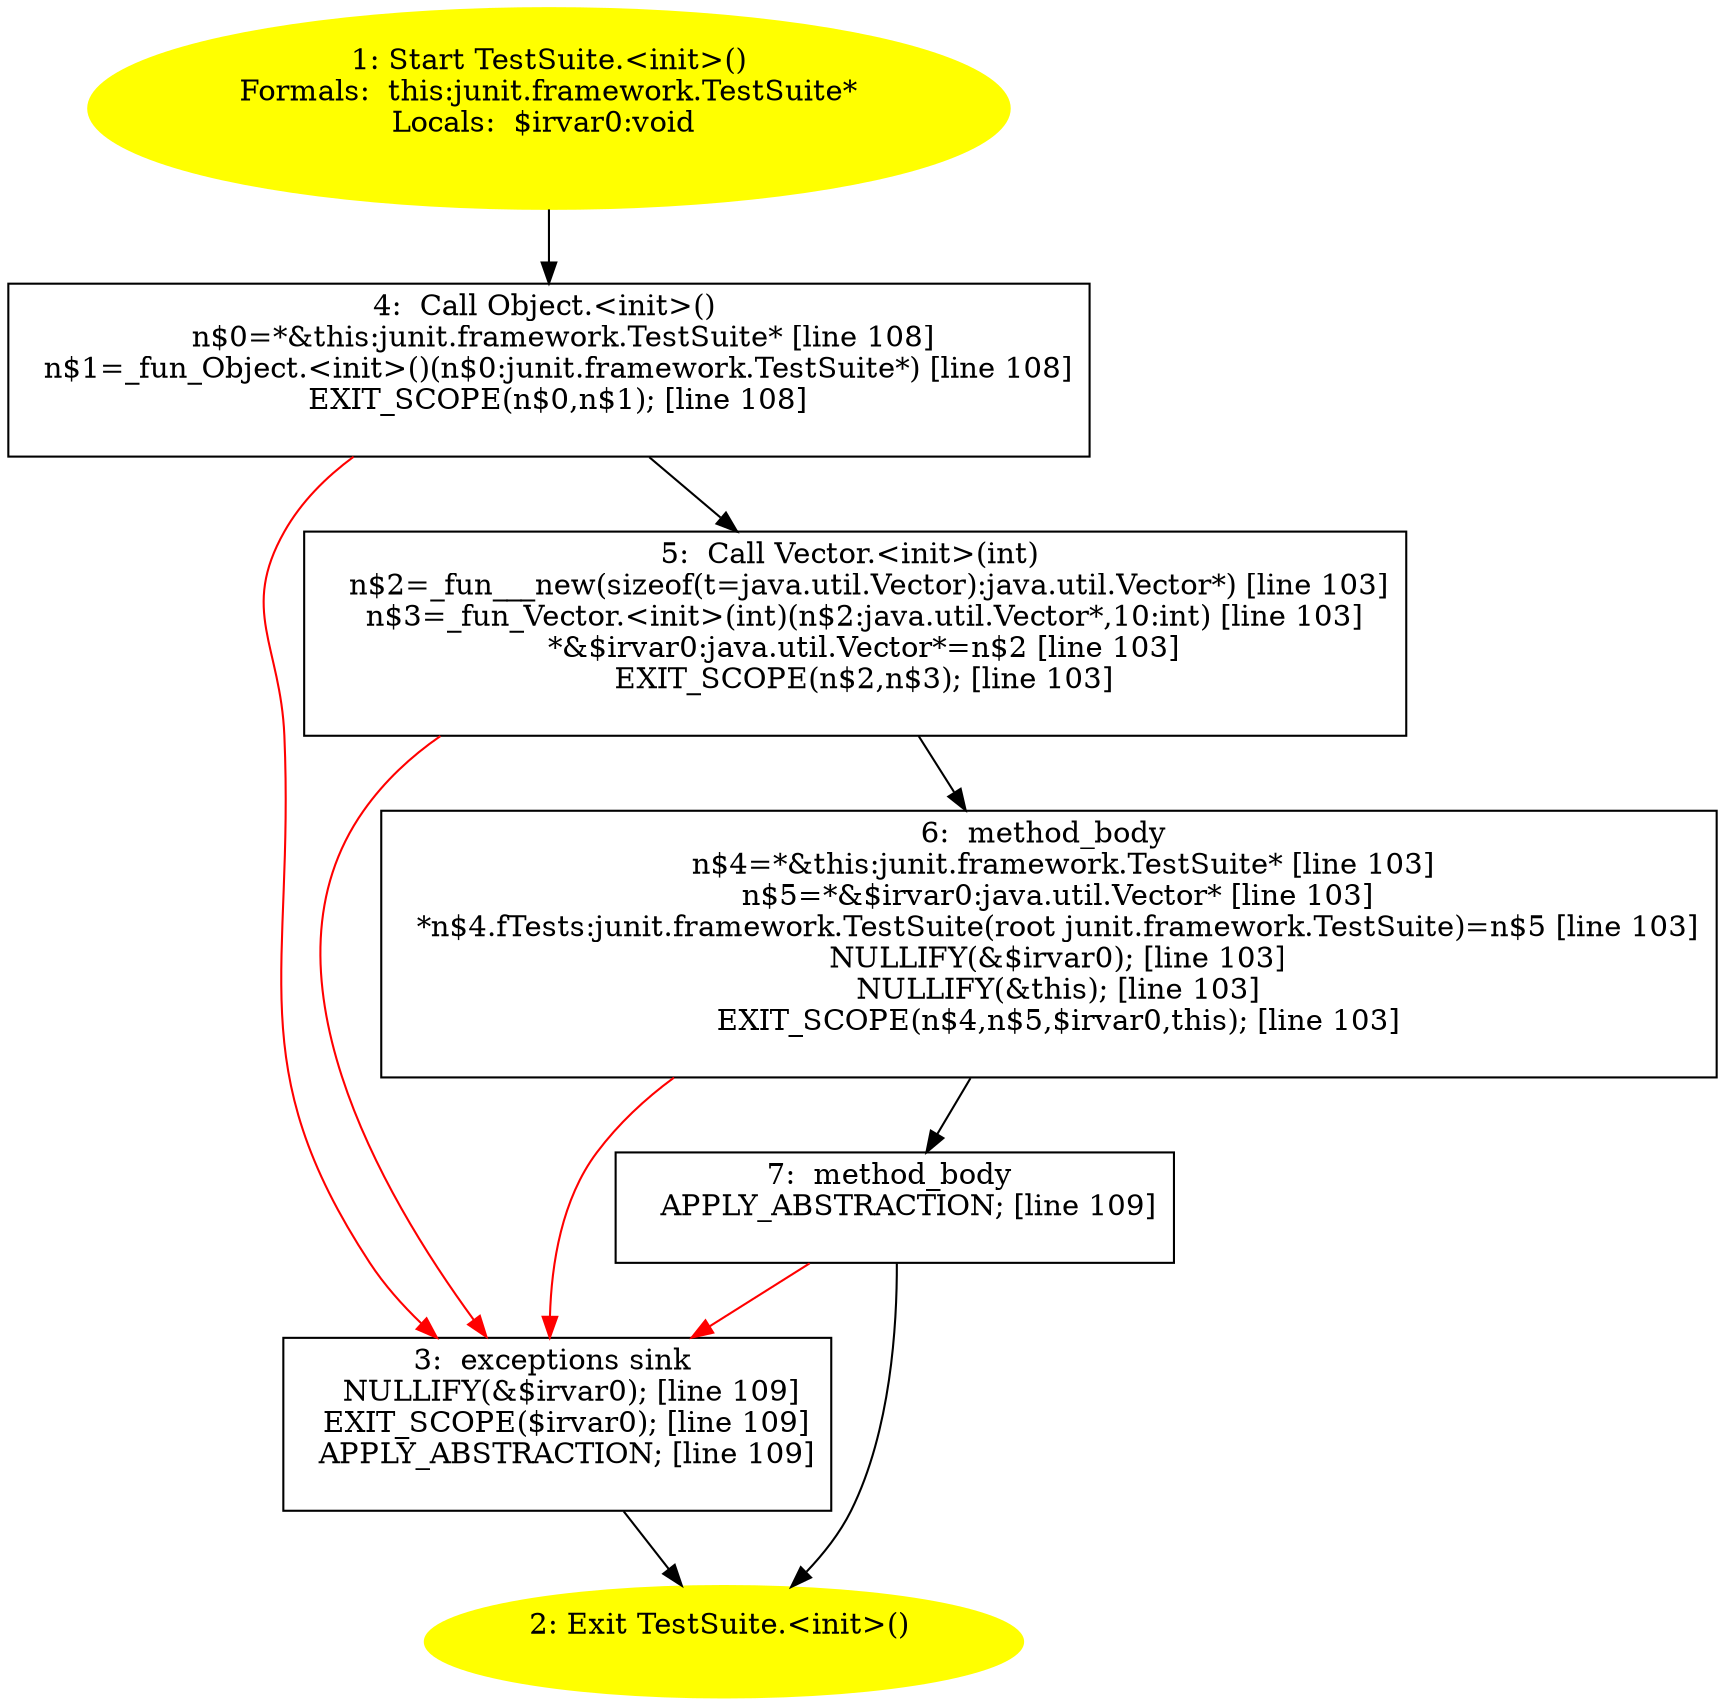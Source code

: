 /* @generated */
digraph cfg {
"junit.framework.TestSuite.<init>().d81b994ae781a482ceca9c60d951971e_1" [label="1: Start TestSuite.<init>()\nFormals:  this:junit.framework.TestSuite*\nLocals:  $irvar0:void \n  " color=yellow style=filled]
	

	 "junit.framework.TestSuite.<init>().d81b994ae781a482ceca9c60d951971e_1" -> "junit.framework.TestSuite.<init>().d81b994ae781a482ceca9c60d951971e_4" ;
"junit.framework.TestSuite.<init>().d81b994ae781a482ceca9c60d951971e_2" [label="2: Exit TestSuite.<init>() \n  " color=yellow style=filled]
	

"junit.framework.TestSuite.<init>().d81b994ae781a482ceca9c60d951971e_3" [label="3:  exceptions sink \n   NULLIFY(&$irvar0); [line 109]\n  EXIT_SCOPE($irvar0); [line 109]\n  APPLY_ABSTRACTION; [line 109]\n " shape="box"]
	

	 "junit.framework.TestSuite.<init>().d81b994ae781a482ceca9c60d951971e_3" -> "junit.framework.TestSuite.<init>().d81b994ae781a482ceca9c60d951971e_2" ;
"junit.framework.TestSuite.<init>().d81b994ae781a482ceca9c60d951971e_4" [label="4:  Call Object.<init>() \n   n$0=*&this:junit.framework.TestSuite* [line 108]\n  n$1=_fun_Object.<init>()(n$0:junit.framework.TestSuite*) [line 108]\n  EXIT_SCOPE(n$0,n$1); [line 108]\n " shape="box"]
	

	 "junit.framework.TestSuite.<init>().d81b994ae781a482ceca9c60d951971e_4" -> "junit.framework.TestSuite.<init>().d81b994ae781a482ceca9c60d951971e_5" ;
	 "junit.framework.TestSuite.<init>().d81b994ae781a482ceca9c60d951971e_4" -> "junit.framework.TestSuite.<init>().d81b994ae781a482ceca9c60d951971e_3" [color="red" ];
"junit.framework.TestSuite.<init>().d81b994ae781a482ceca9c60d951971e_5" [label="5:  Call Vector.<init>(int) \n   n$2=_fun___new(sizeof(t=java.util.Vector):java.util.Vector*) [line 103]\n  n$3=_fun_Vector.<init>(int)(n$2:java.util.Vector*,10:int) [line 103]\n  *&$irvar0:java.util.Vector*=n$2 [line 103]\n  EXIT_SCOPE(n$2,n$3); [line 103]\n " shape="box"]
	

	 "junit.framework.TestSuite.<init>().d81b994ae781a482ceca9c60d951971e_5" -> "junit.framework.TestSuite.<init>().d81b994ae781a482ceca9c60d951971e_6" ;
	 "junit.framework.TestSuite.<init>().d81b994ae781a482ceca9c60d951971e_5" -> "junit.framework.TestSuite.<init>().d81b994ae781a482ceca9c60d951971e_3" [color="red" ];
"junit.framework.TestSuite.<init>().d81b994ae781a482ceca9c60d951971e_6" [label="6:  method_body \n   n$4=*&this:junit.framework.TestSuite* [line 103]\n  n$5=*&$irvar0:java.util.Vector* [line 103]\n  *n$4.fTests:junit.framework.TestSuite(root junit.framework.TestSuite)=n$5 [line 103]\n  NULLIFY(&$irvar0); [line 103]\n  NULLIFY(&this); [line 103]\n  EXIT_SCOPE(n$4,n$5,$irvar0,this); [line 103]\n " shape="box"]
	

	 "junit.framework.TestSuite.<init>().d81b994ae781a482ceca9c60d951971e_6" -> "junit.framework.TestSuite.<init>().d81b994ae781a482ceca9c60d951971e_7" ;
	 "junit.framework.TestSuite.<init>().d81b994ae781a482ceca9c60d951971e_6" -> "junit.framework.TestSuite.<init>().d81b994ae781a482ceca9c60d951971e_3" [color="red" ];
"junit.framework.TestSuite.<init>().d81b994ae781a482ceca9c60d951971e_7" [label="7:  method_body \n   APPLY_ABSTRACTION; [line 109]\n " shape="box"]
	

	 "junit.framework.TestSuite.<init>().d81b994ae781a482ceca9c60d951971e_7" -> "junit.framework.TestSuite.<init>().d81b994ae781a482ceca9c60d951971e_2" ;
	 "junit.framework.TestSuite.<init>().d81b994ae781a482ceca9c60d951971e_7" -> "junit.framework.TestSuite.<init>().d81b994ae781a482ceca9c60d951971e_3" [color="red" ];
}
